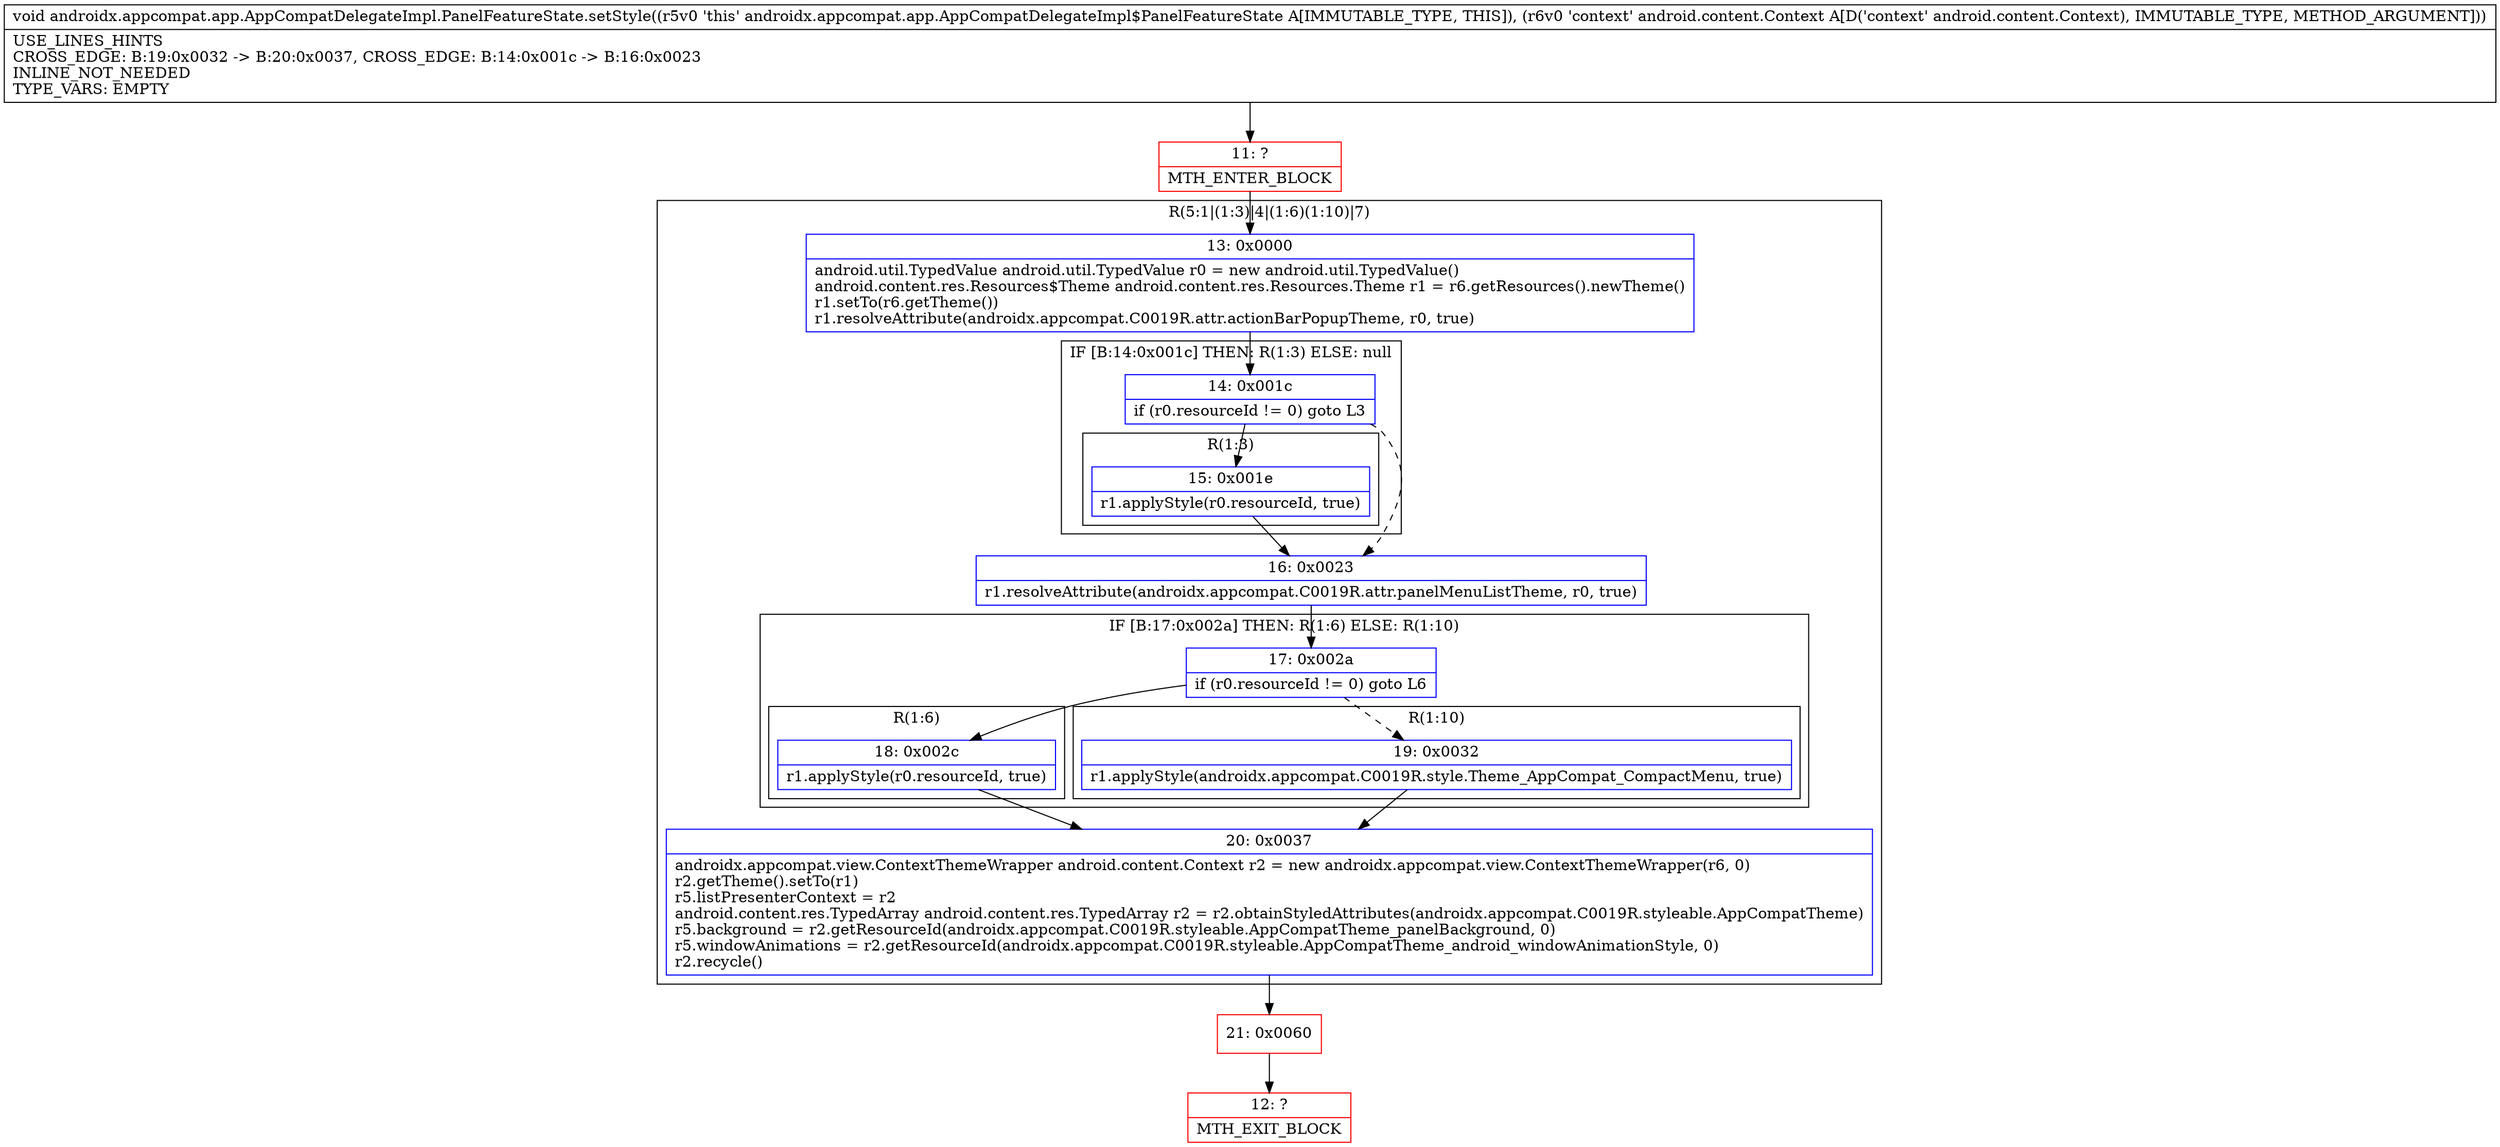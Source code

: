 digraph "CFG forandroidx.appcompat.app.AppCompatDelegateImpl.PanelFeatureState.setStyle(Landroid\/content\/Context;)V" {
subgraph cluster_Region_1243055217 {
label = "R(5:1|(1:3)|4|(1:6)(1:10)|7)";
node [shape=record,color=blue];
Node_13 [shape=record,label="{13\:\ 0x0000|android.util.TypedValue android.util.TypedValue r0 = new android.util.TypedValue()\landroid.content.res.Resources$Theme android.content.res.Resources.Theme r1 = r6.getResources().newTheme()\lr1.setTo(r6.getTheme())\lr1.resolveAttribute(androidx.appcompat.C0019R.attr.actionBarPopupTheme, r0, true)\l}"];
subgraph cluster_IfRegion_102722244 {
label = "IF [B:14:0x001c] THEN: R(1:3) ELSE: null";
node [shape=record,color=blue];
Node_14 [shape=record,label="{14\:\ 0x001c|if (r0.resourceId != 0) goto L3\l}"];
subgraph cluster_Region_313268529 {
label = "R(1:3)";
node [shape=record,color=blue];
Node_15 [shape=record,label="{15\:\ 0x001e|r1.applyStyle(r0.resourceId, true)\l}"];
}
}
Node_16 [shape=record,label="{16\:\ 0x0023|r1.resolveAttribute(androidx.appcompat.C0019R.attr.panelMenuListTheme, r0, true)\l}"];
subgraph cluster_IfRegion_103310973 {
label = "IF [B:17:0x002a] THEN: R(1:6) ELSE: R(1:10)";
node [shape=record,color=blue];
Node_17 [shape=record,label="{17\:\ 0x002a|if (r0.resourceId != 0) goto L6\l}"];
subgraph cluster_Region_1894403781 {
label = "R(1:6)";
node [shape=record,color=blue];
Node_18 [shape=record,label="{18\:\ 0x002c|r1.applyStyle(r0.resourceId, true)\l}"];
}
subgraph cluster_Region_224281430 {
label = "R(1:10)";
node [shape=record,color=blue];
Node_19 [shape=record,label="{19\:\ 0x0032|r1.applyStyle(androidx.appcompat.C0019R.style.Theme_AppCompat_CompactMenu, true)\l}"];
}
}
Node_20 [shape=record,label="{20\:\ 0x0037|androidx.appcompat.view.ContextThemeWrapper android.content.Context r2 = new androidx.appcompat.view.ContextThemeWrapper(r6, 0)\lr2.getTheme().setTo(r1)\lr5.listPresenterContext = r2\landroid.content.res.TypedArray android.content.res.TypedArray r2 = r2.obtainStyledAttributes(androidx.appcompat.C0019R.styleable.AppCompatTheme)\lr5.background = r2.getResourceId(androidx.appcompat.C0019R.styleable.AppCompatTheme_panelBackground, 0)\lr5.windowAnimations = r2.getResourceId(androidx.appcompat.C0019R.styleable.AppCompatTheme_android_windowAnimationStyle, 0)\lr2.recycle()\l}"];
}
Node_11 [shape=record,color=red,label="{11\:\ ?|MTH_ENTER_BLOCK\l}"];
Node_21 [shape=record,color=red,label="{21\:\ 0x0060}"];
Node_12 [shape=record,color=red,label="{12\:\ ?|MTH_EXIT_BLOCK\l}"];
MethodNode[shape=record,label="{void androidx.appcompat.app.AppCompatDelegateImpl.PanelFeatureState.setStyle((r5v0 'this' androidx.appcompat.app.AppCompatDelegateImpl$PanelFeatureState A[IMMUTABLE_TYPE, THIS]), (r6v0 'context' android.content.Context A[D('context' android.content.Context), IMMUTABLE_TYPE, METHOD_ARGUMENT]))  | USE_LINES_HINTS\lCROSS_EDGE: B:19:0x0032 \-\> B:20:0x0037, CROSS_EDGE: B:14:0x001c \-\> B:16:0x0023\lINLINE_NOT_NEEDED\lTYPE_VARS: EMPTY\l}"];
MethodNode -> Node_11;Node_13 -> Node_14;
Node_14 -> Node_15;
Node_14 -> Node_16[style=dashed];
Node_15 -> Node_16;
Node_16 -> Node_17;
Node_17 -> Node_18;
Node_17 -> Node_19[style=dashed];
Node_18 -> Node_20;
Node_19 -> Node_20;
Node_20 -> Node_21;
Node_11 -> Node_13;
Node_21 -> Node_12;
}

